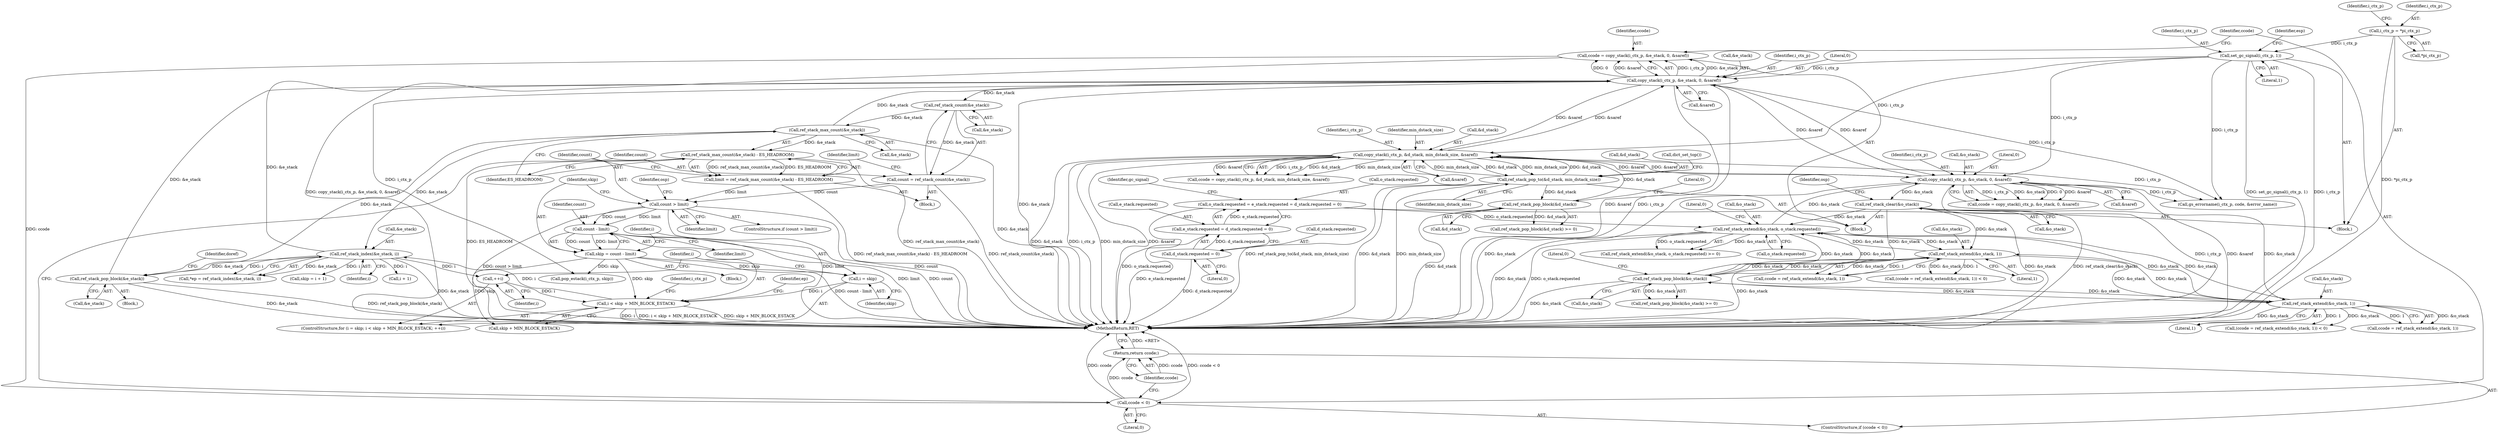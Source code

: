 digraph "0_ghostscript_b575e1ec42cc86f6a58c603f2a88fcc2af699cc8@API" {
"1000463" [label="(Call,ccode = copy_stack(i_ctx_p, &e_stack, 0, &saref))"];
"1000465" [label="(Call,copy_stack(i_ctx_p, &e_stack, 0, &saref))"];
"1000263" [label="(Call,set_gc_signal(i_ctx_p, 1))"];
"1000234" [label="(Call,i_ctx_p = *pi_ctx_p)"];
"1000325" [label="(Call,ref_stack_pop_block(&e_stack))"];
"1000520" [label="(Call,ref_stack_index(&e_stack, i))"];
"1000489" [label="(Call,ref_stack_max_count(&e_stack))"];
"1000482" [label="(Call,ref_stack_count(&e_stack))"];
"1000509" [label="(Call,i < skip + MIN_BLOCK_ESTACK)"];
"1000506" [label="(Call,i = skip)"];
"1000499" [label="(Call,skip = count - limit)"];
"1000501" [label="(Call,count - limit)"];
"1000494" [label="(Call,count > limit)"];
"1000480" [label="(Call,count = ref_stack_count(&e_stack))"];
"1000486" [label="(Call,limit = ref_stack_max_count(&e_stack) - ES_HEADROOM)"];
"1000488" [label="(Call,ref_stack_max_count(&e_stack) - ES_HEADROOM)"];
"1000514" [label="(Call,++i)"];
"1000403" [label="(Call,copy_stack(i_ctx_p, &d_stack, min_dstack_size, &saref))"];
"1000430" [label="(Call,ref_stack_pop_block(&d_stack))"];
"1000416" [label="(Call,ref_stack_pop_to(&d_stack, min_dstack_size))"];
"1000580" [label="(Call,copy_stack(i_ctx_p, &o_stack, 0, &saref))"];
"1000548" [label="(Call,ref_stack_extend(&o_stack, o_stack.requested))"];
"1000456" [label="(Call,ref_stack_extend(&o_stack, 1))"];
"1000593" [label="(Call,ref_stack_clear(&o_stack))"];
"1000605" [label="(Call,ref_stack_pop_block(&o_stack))"];
"1000394" [label="(Call,ref_stack_extend(&o_stack, 1))"];
"1000176" [label="(Call,o_stack.requested = e_stack.requested = d_stack.requested = 0)"];
"1000180" [label="(Call,e_stack.requested = d_stack.requested = 0)"];
"1000184" [label="(Call,d_stack.requested = 0)"];
"1000473" [label="(Call,ccode < 0)"];
"1000476" [label="(Return,return ccode;)"];
"1000509" [label="(Call,i < skip + MIN_BLOCK_ESTACK)"];
"1000326" [label="(Call,&e_stack)"];
"1000467" [label="(Call,&e_stack)"];
"1000486" [label="(Call,limit = ref_stack_max_count(&e_stack) - ES_HEADROOM)"];
"1000243" [label="(Identifier,i_ctx_p)"];
"1000464" [label="(Identifier,ccode)"];
"1000530" [label="(Call,skip = i + 1)"];
"1000487" [label="(Identifier,limit)"];
"1000505" [label="(ControlStructure,for (i = skip; i < skip + MIN_BLOCK_ESTACK; ++i))"];
"1000181" [label="(Call,e_stack.requested)"];
"1000695" [label="(MethodReturn,RET)"];
"1000494" [label="(Call,count > limit)"];
"1000548" [label="(Call,ref_stack_extend(&o_stack, o_stack.requested))"];
"1000404" [label="(Identifier,i_ctx_p)"];
"1000511" [label="(Call,skip + MIN_BLOCK_ESTACK)"];
"1000608" [label="(Literal,0)"];
"1000265" [label="(Literal,1)"];
"1000470" [label="(Call,&saref)"];
"1000514" [label="(Call,++i)"];
"1000275" [label="(Block,)"];
"1000454" [label="(Call,ccode = ref_stack_extend(&o_stack, 1))"];
"1000578" [label="(Call,ccode = copy_stack(i_ctx_p, &o_stack, 0, &saref))"];
"1000537" [label="(Identifier,i_ctx_p)"];
"1000585" [label="(Call,&saref)"];
"1000463" [label="(Call,ccode = copy_stack(i_ctx_p, &e_stack, 0, &saref))"];
"1000176" [label="(Call,o_stack.requested = e_stack.requested = d_stack.requested = 0)"];
"1000510" [label="(Identifier,i)"];
"1000234" [label="(Call,i_ctx_p = *pi_ctx_p)"];
"1000431" [label="(Call,&d_stack)"];
"1000395" [label="(Call,&o_stack)"];
"1000581" [label="(Identifier,i_ctx_p)"];
"1000236" [label="(Call,*pi_ctx_p)"];
"1000456" [label="(Call,ref_stack_extend(&o_stack, 1))"];
"1000325" [label="(Call,ref_stack_pop_block(&e_stack))"];
"1000503" [label="(Identifier,limit)"];
"1000495" [label="(Identifier,count)"];
"1000401" [label="(Call,ccode = copy_stack(i_ctx_p, &d_stack, min_dstack_size, &saref))"];
"1000473" [label="(Call,ccode < 0)"];
"1000593" [label="(Call,ref_stack_clear(&o_stack))"];
"1000177" [label="(Call,o_stack.requested)"];
"1000496" [label="(Identifier,limit)"];
"1000483" [label="(Call,&e_stack)"];
"1000453" [label="(Call,(ccode = ref_stack_extend(&o_stack, 1)) < 0)"];
"1000520" [label="(Call,ref_stack_index(&e_stack, i))"];
"1000457" [label="(Call,&o_stack)"];
"1000542" [label="(Identifier,osp)"];
"1000492" [label="(Identifier,ES_HEADROOM)"];
"1000264" [label="(Identifier,i_ctx_p)"];
"1000488" [label="(Call,ref_stack_max_count(&e_stack) - ES_HEADROOM)"];
"1000477" [label="(Identifier,ccode)"];
"1000489" [label="(Call,ref_stack_max_count(&e_stack))"];
"1000433" [label="(Literal,0)"];
"1000407" [label="(Identifier,min_dstack_size)"];
"1000383" [label="(Block,)"];
"1000263" [label="(Call,set_gc_signal(i_ctx_p, 1))"];
"1000547" [label="(Call,ref_stack_extend(&o_stack, o_stack.requested) >= 0)"];
"1000405" [label="(Call,&d_stack)"];
"1000521" [label="(Call,&e_stack)"];
"1000523" [label="(Identifier,i)"];
"1000482" [label="(Call,ref_stack_count(&e_stack))"];
"1000497" [label="(Block,)"];
"1000490" [label="(Call,&e_stack)"];
"1000475" [label="(Literal,0)"];
"1000604" [label="(Call,ref_stack_pop_block(&o_stack) >= 0)"];
"1000474" [label="(Identifier,ccode)"];
"1000480" [label="(Call,count = ref_stack_count(&e_stack))"];
"1000536" [label="(Call,pop_estack(i_ctx_p, skip))"];
"1000465" [label="(Call,copy_stack(i_ctx_p, &e_stack, 0, &saref))"];
"1000554" [label="(Literal,0)"];
"1000532" [label="(Call,i + 1)"];
"1000549" [label="(Call,&o_stack)"];
"1000476" [label="(Return,return ccode;)"];
"1000329" [label="(Identifier,doref)"];
"1000507" [label="(Identifier,i)"];
"1000268" [label="(Identifier,esp)"];
"1000408" [label="(Call,&saref)"];
"1000420" [label="(Call,dict_set_top())"];
"1000417" [label="(Call,&d_stack)"];
"1000394" [label="(Call,ref_stack_extend(&o_stack, 1))"];
"1000403" [label="(Call,copy_stack(i_ctx_p, &d_stack, min_dstack_size, &saref))"];
"1000582" [label="(Call,&o_stack)"];
"1000515" [label="(Identifier,i)"];
"1000519" [label="(Identifier,ep)"];
"1000392" [label="(Call,ccode = ref_stack_extend(&o_stack, 1))"];
"1000481" [label="(Identifier,count)"];
"1000188" [label="(Literal,0)"];
"1000500" [label="(Identifier,skip)"];
"1000191" [label="(Identifier,gc_signal)"];
"1000584" [label="(Literal,0)"];
"1000478" [label="(Block,)"];
"1000416" [label="(Call,ref_stack_pop_to(&d_stack, min_dstack_size))"];
"1000628" [label="(Call,gs_errorname(i_ctx_p, code, &error_name))"];
"1000180" [label="(Call,e_stack.requested = d_stack.requested = 0)"];
"1000518" [label="(Call,*ep = ref_stack_index(&e_stack, i))"];
"1000499" [label="(Call,skip = count - limit)"];
"1000502" [label="(Identifier,count)"];
"1000466" [label="(Identifier,i_ctx_p)"];
"1000184" [label="(Call,d_stack.requested = 0)"];
"1000138" [label="(Block,)"];
"1000391" [label="(Call,(ccode = ref_stack_extend(&o_stack, 1)) < 0)"];
"1000501" [label="(Call,count - limit)"];
"1000419" [label="(Identifier,min_dstack_size)"];
"1000508" [label="(Identifier,skip)"];
"1000472" [label="(ControlStructure,if (ccode < 0))"];
"1000506" [label="(Call,i = skip)"];
"1000429" [label="(Call,ref_stack_pop_block(&d_stack) >= 0)"];
"1000235" [label="(Identifier,i_ctx_p)"];
"1000580" [label="(Call,copy_stack(i_ctx_p, &o_stack, 0, &saref))"];
"1000397" [label="(Literal,1)"];
"1000551" [label="(Call,o_stack.requested)"];
"1000493" [label="(ControlStructure,if (count > limit))"];
"1000430" [label="(Call,ref_stack_pop_block(&d_stack))"];
"1000469" [label="(Literal,0)"];
"1000599" [label="(Identifier,osp)"];
"1000459" [label="(Literal,1)"];
"1000606" [label="(Call,&o_stack)"];
"1000185" [label="(Call,d_stack.requested)"];
"1000605" [label="(Call,ref_stack_pop_block(&o_stack))"];
"1000594" [label="(Call,&o_stack)"];
"1000463" -> "1000383"  [label="AST: "];
"1000463" -> "1000465"  [label="CFG: "];
"1000464" -> "1000463"  [label="AST: "];
"1000465" -> "1000463"  [label="AST: "];
"1000474" -> "1000463"  [label="CFG: "];
"1000463" -> "1000695"  [label="DDG: copy_stack(i_ctx_p, &e_stack, 0, &saref)"];
"1000465" -> "1000463"  [label="DDG: i_ctx_p"];
"1000465" -> "1000463"  [label="DDG: &e_stack"];
"1000465" -> "1000463"  [label="DDG: 0"];
"1000465" -> "1000463"  [label="DDG: &saref"];
"1000463" -> "1000473"  [label="DDG: ccode"];
"1000465" -> "1000470"  [label="CFG: "];
"1000466" -> "1000465"  [label="AST: "];
"1000467" -> "1000465"  [label="AST: "];
"1000469" -> "1000465"  [label="AST: "];
"1000470" -> "1000465"  [label="AST: "];
"1000465" -> "1000695"  [label="DDG: &e_stack"];
"1000465" -> "1000695"  [label="DDG: &saref"];
"1000465" -> "1000695"  [label="DDG: i_ctx_p"];
"1000465" -> "1000403"  [label="DDG: &saref"];
"1000263" -> "1000465"  [label="DDG: i_ctx_p"];
"1000325" -> "1000465"  [label="DDG: &e_stack"];
"1000520" -> "1000465"  [label="DDG: &e_stack"];
"1000489" -> "1000465"  [label="DDG: &e_stack"];
"1000403" -> "1000465"  [label="DDG: &saref"];
"1000580" -> "1000465"  [label="DDG: &saref"];
"1000465" -> "1000482"  [label="DDG: &e_stack"];
"1000465" -> "1000536"  [label="DDG: i_ctx_p"];
"1000465" -> "1000580"  [label="DDG: &saref"];
"1000465" -> "1000628"  [label="DDG: i_ctx_p"];
"1000263" -> "1000138"  [label="AST: "];
"1000263" -> "1000265"  [label="CFG: "];
"1000264" -> "1000263"  [label="AST: "];
"1000265" -> "1000263"  [label="AST: "];
"1000268" -> "1000263"  [label="CFG: "];
"1000263" -> "1000695"  [label="DDG: set_gc_signal(i_ctx_p, 1)"];
"1000263" -> "1000695"  [label="DDG: i_ctx_p"];
"1000234" -> "1000263"  [label="DDG: i_ctx_p"];
"1000263" -> "1000403"  [label="DDG: i_ctx_p"];
"1000263" -> "1000580"  [label="DDG: i_ctx_p"];
"1000263" -> "1000628"  [label="DDG: i_ctx_p"];
"1000234" -> "1000138"  [label="AST: "];
"1000234" -> "1000236"  [label="CFG: "];
"1000235" -> "1000234"  [label="AST: "];
"1000236" -> "1000234"  [label="AST: "];
"1000243" -> "1000234"  [label="CFG: "];
"1000234" -> "1000695"  [label="DDG: *pi_ctx_p"];
"1000325" -> "1000275"  [label="AST: "];
"1000325" -> "1000326"  [label="CFG: "];
"1000326" -> "1000325"  [label="AST: "];
"1000329" -> "1000325"  [label="CFG: "];
"1000325" -> "1000695"  [label="DDG: &e_stack"];
"1000325" -> "1000695"  [label="DDG: ref_stack_pop_block(&e_stack)"];
"1000520" -> "1000325"  [label="DDG: &e_stack"];
"1000489" -> "1000325"  [label="DDG: &e_stack"];
"1000520" -> "1000518"  [label="AST: "];
"1000520" -> "1000523"  [label="CFG: "];
"1000521" -> "1000520"  [label="AST: "];
"1000523" -> "1000520"  [label="AST: "];
"1000518" -> "1000520"  [label="CFG: "];
"1000520" -> "1000695"  [label="DDG: &e_stack"];
"1000520" -> "1000514"  [label="DDG: i"];
"1000520" -> "1000518"  [label="DDG: &e_stack"];
"1000520" -> "1000518"  [label="DDG: i"];
"1000489" -> "1000520"  [label="DDG: &e_stack"];
"1000509" -> "1000520"  [label="DDG: i"];
"1000520" -> "1000530"  [label="DDG: i"];
"1000520" -> "1000532"  [label="DDG: i"];
"1000489" -> "1000488"  [label="AST: "];
"1000489" -> "1000490"  [label="CFG: "];
"1000490" -> "1000489"  [label="AST: "];
"1000492" -> "1000489"  [label="CFG: "];
"1000489" -> "1000695"  [label="DDG: &e_stack"];
"1000489" -> "1000488"  [label="DDG: &e_stack"];
"1000482" -> "1000489"  [label="DDG: &e_stack"];
"1000482" -> "1000480"  [label="AST: "];
"1000482" -> "1000483"  [label="CFG: "];
"1000483" -> "1000482"  [label="AST: "];
"1000480" -> "1000482"  [label="CFG: "];
"1000482" -> "1000480"  [label="DDG: &e_stack"];
"1000509" -> "1000505"  [label="AST: "];
"1000509" -> "1000511"  [label="CFG: "];
"1000510" -> "1000509"  [label="AST: "];
"1000511" -> "1000509"  [label="AST: "];
"1000519" -> "1000509"  [label="CFG: "];
"1000537" -> "1000509"  [label="CFG: "];
"1000509" -> "1000695"  [label="DDG: i < skip + MIN_BLOCK_ESTACK"];
"1000509" -> "1000695"  [label="DDG: skip + MIN_BLOCK_ESTACK"];
"1000509" -> "1000695"  [label="DDG: i"];
"1000506" -> "1000509"  [label="DDG: i"];
"1000514" -> "1000509"  [label="DDG: i"];
"1000499" -> "1000509"  [label="DDG: skip"];
"1000506" -> "1000505"  [label="AST: "];
"1000506" -> "1000508"  [label="CFG: "];
"1000507" -> "1000506"  [label="AST: "];
"1000508" -> "1000506"  [label="AST: "];
"1000510" -> "1000506"  [label="CFG: "];
"1000499" -> "1000506"  [label="DDG: skip"];
"1000499" -> "1000497"  [label="AST: "];
"1000499" -> "1000501"  [label="CFG: "];
"1000500" -> "1000499"  [label="AST: "];
"1000501" -> "1000499"  [label="AST: "];
"1000507" -> "1000499"  [label="CFG: "];
"1000499" -> "1000695"  [label="DDG: count - limit"];
"1000501" -> "1000499"  [label="DDG: count"];
"1000501" -> "1000499"  [label="DDG: limit"];
"1000499" -> "1000511"  [label="DDG: skip"];
"1000499" -> "1000536"  [label="DDG: skip"];
"1000501" -> "1000503"  [label="CFG: "];
"1000502" -> "1000501"  [label="AST: "];
"1000503" -> "1000501"  [label="AST: "];
"1000501" -> "1000695"  [label="DDG: limit"];
"1000501" -> "1000695"  [label="DDG: count"];
"1000494" -> "1000501"  [label="DDG: count"];
"1000494" -> "1000501"  [label="DDG: limit"];
"1000494" -> "1000493"  [label="AST: "];
"1000494" -> "1000496"  [label="CFG: "];
"1000495" -> "1000494"  [label="AST: "];
"1000496" -> "1000494"  [label="AST: "];
"1000500" -> "1000494"  [label="CFG: "];
"1000542" -> "1000494"  [label="CFG: "];
"1000494" -> "1000695"  [label="DDG: count > limit"];
"1000494" -> "1000695"  [label="DDG: limit"];
"1000494" -> "1000695"  [label="DDG: count"];
"1000480" -> "1000494"  [label="DDG: count"];
"1000486" -> "1000494"  [label="DDG: limit"];
"1000480" -> "1000478"  [label="AST: "];
"1000481" -> "1000480"  [label="AST: "];
"1000487" -> "1000480"  [label="CFG: "];
"1000480" -> "1000695"  [label="DDG: ref_stack_count(&e_stack)"];
"1000486" -> "1000478"  [label="AST: "];
"1000486" -> "1000488"  [label="CFG: "];
"1000487" -> "1000486"  [label="AST: "];
"1000488" -> "1000486"  [label="AST: "];
"1000495" -> "1000486"  [label="CFG: "];
"1000486" -> "1000695"  [label="DDG: ref_stack_max_count(&e_stack) - ES_HEADROOM"];
"1000488" -> "1000486"  [label="DDG: ref_stack_max_count(&e_stack)"];
"1000488" -> "1000486"  [label="DDG: ES_HEADROOM"];
"1000488" -> "1000492"  [label="CFG: "];
"1000492" -> "1000488"  [label="AST: "];
"1000488" -> "1000695"  [label="DDG: ref_stack_max_count(&e_stack)"];
"1000488" -> "1000695"  [label="DDG: ES_HEADROOM"];
"1000514" -> "1000505"  [label="AST: "];
"1000514" -> "1000515"  [label="CFG: "];
"1000515" -> "1000514"  [label="AST: "];
"1000510" -> "1000514"  [label="CFG: "];
"1000403" -> "1000401"  [label="AST: "];
"1000403" -> "1000408"  [label="CFG: "];
"1000404" -> "1000403"  [label="AST: "];
"1000405" -> "1000403"  [label="AST: "];
"1000407" -> "1000403"  [label="AST: "];
"1000408" -> "1000403"  [label="AST: "];
"1000401" -> "1000403"  [label="CFG: "];
"1000403" -> "1000695"  [label="DDG: &d_stack"];
"1000403" -> "1000695"  [label="DDG: i_ctx_p"];
"1000403" -> "1000695"  [label="DDG: min_dstack_size"];
"1000403" -> "1000695"  [label="DDG: &saref"];
"1000403" -> "1000401"  [label="DDG: i_ctx_p"];
"1000403" -> "1000401"  [label="DDG: &d_stack"];
"1000403" -> "1000401"  [label="DDG: min_dstack_size"];
"1000403" -> "1000401"  [label="DDG: &saref"];
"1000430" -> "1000403"  [label="DDG: &d_stack"];
"1000416" -> "1000403"  [label="DDG: &d_stack"];
"1000416" -> "1000403"  [label="DDG: min_dstack_size"];
"1000580" -> "1000403"  [label="DDG: &saref"];
"1000403" -> "1000416"  [label="DDG: &d_stack"];
"1000403" -> "1000416"  [label="DDG: min_dstack_size"];
"1000403" -> "1000580"  [label="DDG: &saref"];
"1000403" -> "1000628"  [label="DDG: i_ctx_p"];
"1000430" -> "1000429"  [label="AST: "];
"1000430" -> "1000431"  [label="CFG: "];
"1000431" -> "1000430"  [label="AST: "];
"1000433" -> "1000430"  [label="CFG: "];
"1000430" -> "1000695"  [label="DDG: &d_stack"];
"1000430" -> "1000429"  [label="DDG: &d_stack"];
"1000416" -> "1000430"  [label="DDG: &d_stack"];
"1000416" -> "1000383"  [label="AST: "];
"1000416" -> "1000419"  [label="CFG: "];
"1000417" -> "1000416"  [label="AST: "];
"1000419" -> "1000416"  [label="AST: "];
"1000420" -> "1000416"  [label="CFG: "];
"1000416" -> "1000695"  [label="DDG: ref_stack_pop_to(&d_stack, min_dstack_size)"];
"1000416" -> "1000695"  [label="DDG: &d_stack"];
"1000416" -> "1000695"  [label="DDG: min_dstack_size"];
"1000580" -> "1000578"  [label="AST: "];
"1000580" -> "1000585"  [label="CFG: "];
"1000581" -> "1000580"  [label="AST: "];
"1000582" -> "1000580"  [label="AST: "];
"1000584" -> "1000580"  [label="AST: "];
"1000585" -> "1000580"  [label="AST: "];
"1000578" -> "1000580"  [label="CFG: "];
"1000580" -> "1000695"  [label="DDG: &o_stack"];
"1000580" -> "1000695"  [label="DDG: i_ctx_p"];
"1000580" -> "1000695"  [label="DDG: &saref"];
"1000580" -> "1000578"  [label="DDG: i_ctx_p"];
"1000580" -> "1000578"  [label="DDG: &o_stack"];
"1000580" -> "1000578"  [label="DDG: 0"];
"1000580" -> "1000578"  [label="DDG: &saref"];
"1000548" -> "1000580"  [label="DDG: &o_stack"];
"1000580" -> "1000593"  [label="DDG: &o_stack"];
"1000580" -> "1000628"  [label="DDG: i_ctx_p"];
"1000548" -> "1000547"  [label="AST: "];
"1000548" -> "1000551"  [label="CFG: "];
"1000549" -> "1000548"  [label="AST: "];
"1000551" -> "1000548"  [label="AST: "];
"1000554" -> "1000548"  [label="CFG: "];
"1000548" -> "1000695"  [label="DDG: o_stack.requested"];
"1000548" -> "1000695"  [label="DDG: &o_stack"];
"1000548" -> "1000394"  [label="DDG: &o_stack"];
"1000548" -> "1000456"  [label="DDG: &o_stack"];
"1000548" -> "1000547"  [label="DDG: &o_stack"];
"1000548" -> "1000547"  [label="DDG: o_stack.requested"];
"1000456" -> "1000548"  [label="DDG: &o_stack"];
"1000593" -> "1000548"  [label="DDG: &o_stack"];
"1000605" -> "1000548"  [label="DDG: &o_stack"];
"1000394" -> "1000548"  [label="DDG: &o_stack"];
"1000176" -> "1000548"  [label="DDG: o_stack.requested"];
"1000548" -> "1000605"  [label="DDG: &o_stack"];
"1000456" -> "1000454"  [label="AST: "];
"1000456" -> "1000459"  [label="CFG: "];
"1000457" -> "1000456"  [label="AST: "];
"1000459" -> "1000456"  [label="AST: "];
"1000454" -> "1000456"  [label="CFG: "];
"1000456" -> "1000695"  [label="DDG: &o_stack"];
"1000456" -> "1000394"  [label="DDG: &o_stack"];
"1000456" -> "1000453"  [label="DDG: &o_stack"];
"1000456" -> "1000453"  [label="DDG: 1"];
"1000456" -> "1000454"  [label="DDG: &o_stack"];
"1000456" -> "1000454"  [label="DDG: 1"];
"1000593" -> "1000456"  [label="DDG: &o_stack"];
"1000605" -> "1000456"  [label="DDG: &o_stack"];
"1000394" -> "1000456"  [label="DDG: &o_stack"];
"1000456" -> "1000605"  [label="DDG: &o_stack"];
"1000593" -> "1000383"  [label="AST: "];
"1000593" -> "1000594"  [label="CFG: "];
"1000594" -> "1000593"  [label="AST: "];
"1000599" -> "1000593"  [label="CFG: "];
"1000593" -> "1000695"  [label="DDG: &o_stack"];
"1000593" -> "1000695"  [label="DDG: ref_stack_clear(&o_stack)"];
"1000593" -> "1000394"  [label="DDG: &o_stack"];
"1000593" -> "1000605"  [label="DDG: &o_stack"];
"1000605" -> "1000604"  [label="AST: "];
"1000605" -> "1000606"  [label="CFG: "];
"1000606" -> "1000605"  [label="AST: "];
"1000608" -> "1000605"  [label="CFG: "];
"1000605" -> "1000695"  [label="DDG: &o_stack"];
"1000605" -> "1000394"  [label="DDG: &o_stack"];
"1000605" -> "1000604"  [label="DDG: &o_stack"];
"1000394" -> "1000605"  [label="DDG: &o_stack"];
"1000394" -> "1000392"  [label="AST: "];
"1000394" -> "1000397"  [label="CFG: "];
"1000395" -> "1000394"  [label="AST: "];
"1000397" -> "1000394"  [label="AST: "];
"1000392" -> "1000394"  [label="CFG: "];
"1000394" -> "1000695"  [label="DDG: &o_stack"];
"1000394" -> "1000391"  [label="DDG: &o_stack"];
"1000394" -> "1000391"  [label="DDG: 1"];
"1000394" -> "1000392"  [label="DDG: &o_stack"];
"1000394" -> "1000392"  [label="DDG: 1"];
"1000176" -> "1000138"  [label="AST: "];
"1000176" -> "1000180"  [label="CFG: "];
"1000177" -> "1000176"  [label="AST: "];
"1000180" -> "1000176"  [label="AST: "];
"1000191" -> "1000176"  [label="CFG: "];
"1000176" -> "1000695"  [label="DDG: o_stack.requested"];
"1000180" -> "1000176"  [label="DDG: e_stack.requested"];
"1000180" -> "1000184"  [label="CFG: "];
"1000181" -> "1000180"  [label="AST: "];
"1000184" -> "1000180"  [label="AST: "];
"1000180" -> "1000695"  [label="DDG: e_stack.requested"];
"1000184" -> "1000180"  [label="DDG: d_stack.requested"];
"1000184" -> "1000188"  [label="CFG: "];
"1000185" -> "1000184"  [label="AST: "];
"1000188" -> "1000184"  [label="AST: "];
"1000184" -> "1000695"  [label="DDG: d_stack.requested"];
"1000473" -> "1000472"  [label="AST: "];
"1000473" -> "1000475"  [label="CFG: "];
"1000474" -> "1000473"  [label="AST: "];
"1000475" -> "1000473"  [label="AST: "];
"1000477" -> "1000473"  [label="CFG: "];
"1000481" -> "1000473"  [label="CFG: "];
"1000473" -> "1000695"  [label="DDG: ccode"];
"1000473" -> "1000695"  [label="DDG: ccode < 0"];
"1000473" -> "1000476"  [label="DDG: ccode"];
"1000476" -> "1000472"  [label="AST: "];
"1000476" -> "1000477"  [label="CFG: "];
"1000477" -> "1000476"  [label="AST: "];
"1000695" -> "1000476"  [label="CFG: "];
"1000476" -> "1000695"  [label="DDG: <RET>"];
"1000477" -> "1000476"  [label="DDG: ccode"];
}
